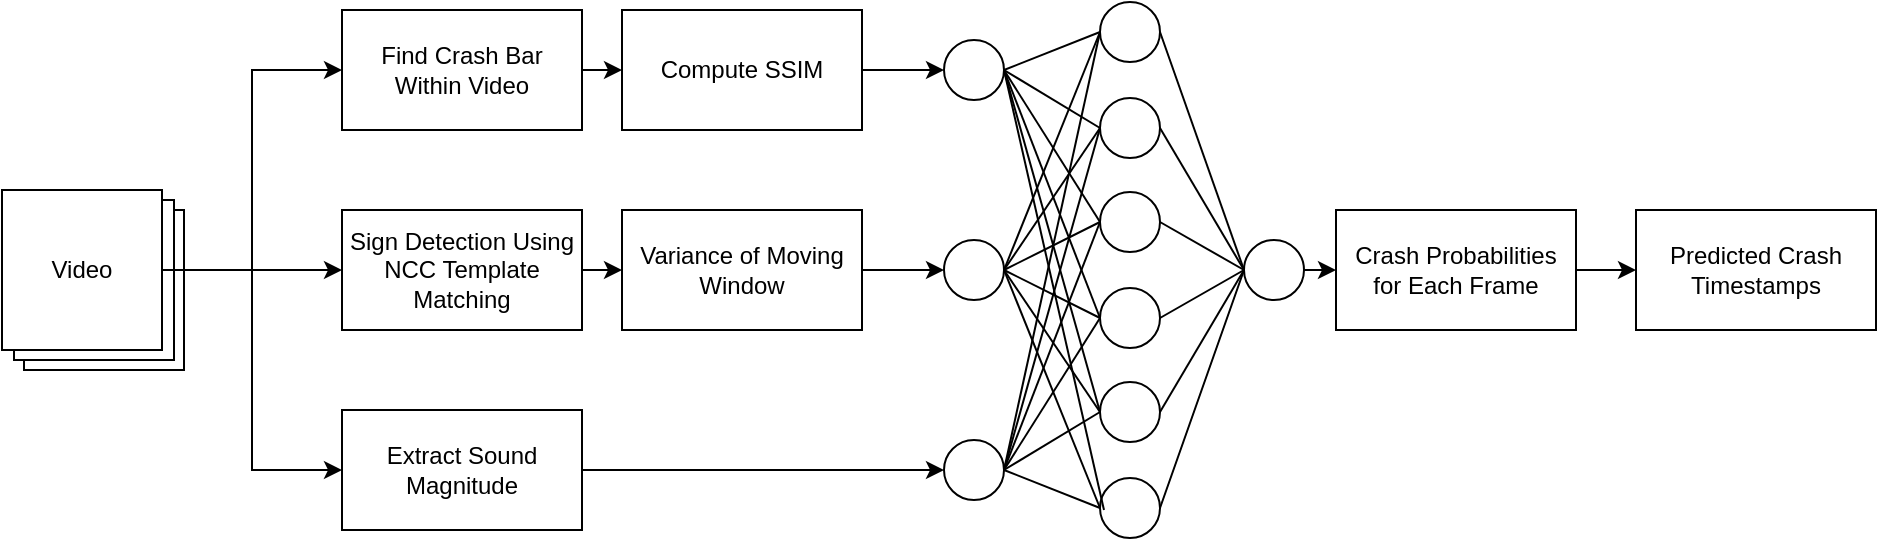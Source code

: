 <mxfile version="20.6.0" type="device"><diagram id="mprZVNBQXKw80l3MULfj" name="Page-1"><mxGraphModel dx="1043" dy="675" grid="1" gridSize="10" guides="1" tooltips="1" connect="1" arrows="1" fold="1" page="1" pageScale="1" pageWidth="1100" pageHeight="850" math="0" shadow="0"><root><mxCell id="0"/><mxCell id="1" parent="0"/><mxCell id="-1G8kHAy5ATI0shGLl2p-2" value="" style="whiteSpace=wrap;html=1;aspect=fixed;" vertex="1" parent="1"><mxGeometry x="24" y="240" width="80" height="80" as="geometry"/></mxCell><mxCell id="-1G8kHAy5ATI0shGLl2p-3" value="" style="whiteSpace=wrap;html=1;aspect=fixed;" vertex="1" parent="1"><mxGeometry x="19" y="235" width="80" height="80" as="geometry"/></mxCell><mxCell id="-1G8kHAy5ATI0shGLl2p-10" style="edgeStyle=orthogonalEdgeStyle;rounded=0;orthogonalLoop=1;jettySize=auto;html=1;exitX=1;exitY=0.5;exitDx=0;exitDy=0;entryX=0;entryY=0.5;entryDx=0;entryDy=0;" edge="1" parent="1" source="-1G8kHAy5ATI0shGLl2p-4" target="-1G8kHAy5ATI0shGLl2p-8"><mxGeometry relative="1" as="geometry"/></mxCell><mxCell id="-1G8kHAy5ATI0shGLl2p-11" style="edgeStyle=orthogonalEdgeStyle;rounded=0;orthogonalLoop=1;jettySize=auto;html=1;exitX=1;exitY=0.5;exitDx=0;exitDy=0;entryX=0;entryY=0.5;entryDx=0;entryDy=0;" edge="1" parent="1" source="-1G8kHAy5ATI0shGLl2p-4" target="-1G8kHAy5ATI0shGLl2p-7"><mxGeometry relative="1" as="geometry"/></mxCell><mxCell id="-1G8kHAy5ATI0shGLl2p-12" style="edgeStyle=orthogonalEdgeStyle;rounded=0;orthogonalLoop=1;jettySize=auto;html=1;exitX=1;exitY=0.5;exitDx=0;exitDy=0;entryX=0;entryY=0.5;entryDx=0;entryDy=0;" edge="1" parent="1" source="-1G8kHAy5ATI0shGLl2p-4" target="-1G8kHAy5ATI0shGLl2p-9"><mxGeometry relative="1" as="geometry"/></mxCell><mxCell id="-1G8kHAy5ATI0shGLl2p-4" value="Video" style="whiteSpace=wrap;html=1;aspect=fixed;" vertex="1" parent="1"><mxGeometry x="13" y="230" width="80" height="80" as="geometry"/></mxCell><mxCell id="-1G8kHAy5ATI0shGLl2p-28" style="edgeStyle=orthogonalEdgeStyle;rounded=0;orthogonalLoop=1;jettySize=auto;html=1;exitX=1;exitY=0.5;exitDx=0;exitDy=0;entryX=0;entryY=0.5;entryDx=0;entryDy=0;" edge="1" parent="1" source="-1G8kHAy5ATI0shGLl2p-7" target="-1G8kHAy5ATI0shGLl2p-19"><mxGeometry relative="1" as="geometry"/></mxCell><mxCell id="-1G8kHAy5ATI0shGLl2p-7" value="Extract Sound Magnitude" style="rounded=0;whiteSpace=wrap;html=1;" vertex="1" parent="1"><mxGeometry x="183" y="340" width="120" height="60" as="geometry"/></mxCell><mxCell id="-1G8kHAy5ATI0shGLl2p-14" style="edgeStyle=orthogonalEdgeStyle;rounded=0;orthogonalLoop=1;jettySize=auto;html=1;exitX=1;exitY=0.5;exitDx=0;exitDy=0;entryX=0;entryY=0.5;entryDx=0;entryDy=0;" edge="1" parent="1" source="-1G8kHAy5ATI0shGLl2p-8" target="-1G8kHAy5ATI0shGLl2p-13"><mxGeometry relative="1" as="geometry"/></mxCell><mxCell id="-1G8kHAy5ATI0shGLl2p-8" value="Sign Detection Using NCC Template Matching" style="rounded=0;whiteSpace=wrap;html=1;" vertex="1" parent="1"><mxGeometry x="183" y="240" width="120" height="60" as="geometry"/></mxCell><mxCell id="-1G8kHAy5ATI0shGLl2p-16" style="edgeStyle=orthogonalEdgeStyle;rounded=0;orthogonalLoop=1;jettySize=auto;html=1;exitX=1;exitY=0.5;exitDx=0;exitDy=0;entryX=0;entryY=0.5;entryDx=0;entryDy=0;" edge="1" parent="1" source="-1G8kHAy5ATI0shGLl2p-9" target="-1G8kHAy5ATI0shGLl2p-15"><mxGeometry relative="1" as="geometry"/></mxCell><mxCell id="-1G8kHAy5ATI0shGLl2p-9" value="Find Crash Bar &lt;br&gt;Within Video" style="rounded=0;whiteSpace=wrap;html=1;" vertex="1" parent="1"><mxGeometry x="183" y="140" width="120" height="60" as="geometry"/></mxCell><mxCell id="-1G8kHAy5ATI0shGLl2p-27" style="edgeStyle=orthogonalEdgeStyle;rounded=0;orthogonalLoop=1;jettySize=auto;html=1;exitX=1;exitY=0.5;exitDx=0;exitDy=0;entryX=0;entryY=0.5;entryDx=0;entryDy=0;" edge="1" parent="1" source="-1G8kHAy5ATI0shGLl2p-13" target="-1G8kHAy5ATI0shGLl2p-18"><mxGeometry relative="1" as="geometry"/></mxCell><mxCell id="-1G8kHAy5ATI0shGLl2p-13" value="Variance of Moving Window" style="rounded=0;whiteSpace=wrap;html=1;" vertex="1" parent="1"><mxGeometry x="323" y="240" width="120" height="60" as="geometry"/></mxCell><mxCell id="-1G8kHAy5ATI0shGLl2p-29" style="edgeStyle=orthogonalEdgeStyle;rounded=0;orthogonalLoop=1;jettySize=auto;html=1;exitX=1;exitY=0.5;exitDx=0;exitDy=0;entryX=0;entryY=0.5;entryDx=0;entryDy=0;" edge="1" parent="1" source="-1G8kHAy5ATI0shGLl2p-15" target="-1G8kHAy5ATI0shGLl2p-20"><mxGeometry relative="1" as="geometry"/></mxCell><mxCell id="-1G8kHAy5ATI0shGLl2p-15" value="Compute SSIM" style="rounded=0;whiteSpace=wrap;html=1;" vertex="1" parent="1"><mxGeometry x="323" y="140" width="120" height="60" as="geometry"/></mxCell><mxCell id="-1G8kHAy5ATI0shGLl2p-18" value="" style="ellipse;whiteSpace=wrap;html=1;aspect=fixed;" vertex="1" parent="1"><mxGeometry x="484" y="255" width="30" height="30" as="geometry"/></mxCell><mxCell id="-1G8kHAy5ATI0shGLl2p-19" value="" style="ellipse;whiteSpace=wrap;html=1;aspect=fixed;" vertex="1" parent="1"><mxGeometry x="484" y="355" width="30" height="30" as="geometry"/></mxCell><mxCell id="-1G8kHAy5ATI0shGLl2p-20" value="" style="ellipse;whiteSpace=wrap;html=1;aspect=fixed;" vertex="1" parent="1"><mxGeometry x="484" y="155" width="30" height="30" as="geometry"/></mxCell><mxCell id="-1G8kHAy5ATI0shGLl2p-21" value="" style="ellipse;whiteSpace=wrap;html=1;aspect=fixed;" vertex="1" parent="1"><mxGeometry x="562" y="231" width="30" height="30" as="geometry"/></mxCell><mxCell id="-1G8kHAy5ATI0shGLl2p-22" value="" style="ellipse;whiteSpace=wrap;html=1;aspect=fixed;" vertex="1" parent="1"><mxGeometry x="562" y="326" width="30" height="30" as="geometry"/></mxCell><mxCell id="-1G8kHAy5ATI0shGLl2p-23" value="" style="ellipse;whiteSpace=wrap;html=1;aspect=fixed;" vertex="1" parent="1"><mxGeometry x="562" y="136" width="30" height="30" as="geometry"/></mxCell><mxCell id="-1G8kHAy5ATI0shGLl2p-24" value="" style="ellipse;whiteSpace=wrap;html=1;aspect=fixed;" vertex="1" parent="1"><mxGeometry x="562" y="279" width="30" height="30" as="geometry"/></mxCell><mxCell id="-1G8kHAy5ATI0shGLl2p-25" value="" style="ellipse;whiteSpace=wrap;html=1;aspect=fixed;" vertex="1" parent="1"><mxGeometry x="562" y="374" width="30" height="30" as="geometry"/></mxCell><mxCell id="-1G8kHAy5ATI0shGLl2p-26" value="" style="ellipse;whiteSpace=wrap;html=1;aspect=fixed;" vertex="1" parent="1"><mxGeometry x="562" y="184" width="30" height="30" as="geometry"/></mxCell><mxCell id="-1G8kHAy5ATI0shGLl2p-35" value="" style="endArrow=none;html=1;rounded=0;entryX=0;entryY=0.5;entryDx=0;entryDy=0;exitX=1;exitY=0.5;exitDx=0;exitDy=0;" edge="1" parent="1" source="-1G8kHAy5ATI0shGLl2p-18" target="-1G8kHAy5ATI0shGLl2p-21"><mxGeometry width="50" height="50" relative="1" as="geometry"><mxPoint x="464" y="330" as="sourcePoint"/><mxPoint x="514" y="280" as="targetPoint"/></mxGeometry></mxCell><mxCell id="-1G8kHAy5ATI0shGLl2p-36" value="" style="endArrow=none;html=1;rounded=0;entryX=0;entryY=0.5;entryDx=0;entryDy=0;exitX=1;exitY=0.5;exitDx=0;exitDy=0;" edge="1" parent="1" source="-1G8kHAy5ATI0shGLl2p-18" target="-1G8kHAy5ATI0shGLl2p-23"><mxGeometry width="50" height="50" relative="1" as="geometry"><mxPoint x="464" y="330" as="sourcePoint"/><mxPoint x="514" y="280" as="targetPoint"/></mxGeometry></mxCell><mxCell id="-1G8kHAy5ATI0shGLl2p-37" value="" style="endArrow=none;html=1;rounded=0;entryX=0;entryY=0.5;entryDx=0;entryDy=0;" edge="1" parent="1" target="-1G8kHAy5ATI0shGLl2p-26"><mxGeometry width="50" height="50" relative="1" as="geometry"><mxPoint x="514" y="270" as="sourcePoint"/><mxPoint x="514" y="280" as="targetPoint"/></mxGeometry></mxCell><mxCell id="-1G8kHAy5ATI0shGLl2p-38" value="" style="endArrow=none;html=1;rounded=0;entryX=0;entryY=0.5;entryDx=0;entryDy=0;exitX=1;exitY=0.5;exitDx=0;exitDy=0;" edge="1" parent="1" source="-1G8kHAy5ATI0shGLl2p-18" target="-1G8kHAy5ATI0shGLl2p-24"><mxGeometry width="50" height="50" relative="1" as="geometry"><mxPoint x="464" y="330" as="sourcePoint"/><mxPoint x="514" y="280" as="targetPoint"/></mxGeometry></mxCell><mxCell id="-1G8kHAy5ATI0shGLl2p-39" value="" style="endArrow=none;html=1;rounded=0;entryX=0;entryY=0.5;entryDx=0;entryDy=0;" edge="1" parent="1" target="-1G8kHAy5ATI0shGLl2p-22"><mxGeometry width="50" height="50" relative="1" as="geometry"><mxPoint x="514" y="270" as="sourcePoint"/><mxPoint x="514" y="280" as="targetPoint"/></mxGeometry></mxCell><mxCell id="-1G8kHAy5ATI0shGLl2p-40" value="" style="endArrow=none;html=1;rounded=0;exitX=0;exitY=0.5;exitDx=0;exitDy=0;" edge="1" parent="1" source="-1G8kHAy5ATI0shGLl2p-25"><mxGeometry width="50" height="50" relative="1" as="geometry"><mxPoint x="464" y="330" as="sourcePoint"/><mxPoint x="514" y="270" as="targetPoint"/></mxGeometry></mxCell><mxCell id="-1G8kHAy5ATI0shGLl2p-41" value="" style="endArrow=none;html=1;rounded=0;entryX=0;entryY=0.5;entryDx=0;entryDy=0;" edge="1" parent="1" target="-1G8kHAy5ATI0shGLl2p-25"><mxGeometry width="50" height="50" relative="1" as="geometry"><mxPoint x="514" y="370" as="sourcePoint"/><mxPoint x="514" y="280" as="targetPoint"/></mxGeometry></mxCell><mxCell id="-1G8kHAy5ATI0shGLl2p-42" value="" style="endArrow=none;html=1;rounded=0;entryX=0;entryY=0.5;entryDx=0;entryDy=0;exitX=1;exitY=0.5;exitDx=0;exitDy=0;" edge="1" parent="1" source="-1G8kHAy5ATI0shGLl2p-19" target="-1G8kHAy5ATI0shGLl2p-22"><mxGeometry width="50" height="50" relative="1" as="geometry"><mxPoint x="464" y="330" as="sourcePoint"/><mxPoint x="514" y="280" as="targetPoint"/></mxGeometry></mxCell><mxCell id="-1G8kHAy5ATI0shGLl2p-43" value="" style="endArrow=none;html=1;rounded=0;entryX=0;entryY=0.5;entryDx=0;entryDy=0;exitX=1;exitY=0.5;exitDx=0;exitDy=0;" edge="1" parent="1" source="-1G8kHAy5ATI0shGLl2p-19" target="-1G8kHAy5ATI0shGLl2p-24"><mxGeometry width="50" height="50" relative="1" as="geometry"><mxPoint x="464" y="330" as="sourcePoint"/><mxPoint x="514" y="280" as="targetPoint"/></mxGeometry></mxCell><mxCell id="-1G8kHAy5ATI0shGLl2p-44" value="" style="endArrow=none;html=1;rounded=0;entryX=0;entryY=0.5;entryDx=0;entryDy=0;exitX=1;exitY=0.5;exitDx=0;exitDy=0;" edge="1" parent="1" source="-1G8kHAy5ATI0shGLl2p-19" target="-1G8kHAy5ATI0shGLl2p-21"><mxGeometry width="50" height="50" relative="1" as="geometry"><mxPoint x="464" y="330" as="sourcePoint"/><mxPoint x="514" y="280" as="targetPoint"/></mxGeometry></mxCell><mxCell id="-1G8kHAy5ATI0shGLl2p-45" value="" style="endArrow=none;html=1;rounded=0;entryX=0;entryY=0.5;entryDx=0;entryDy=0;" edge="1" parent="1" target="-1G8kHAy5ATI0shGLl2p-26"><mxGeometry width="50" height="50" relative="1" as="geometry"><mxPoint x="514" y="370" as="sourcePoint"/><mxPoint x="544" y="200" as="targetPoint"/></mxGeometry></mxCell><mxCell id="-1G8kHAy5ATI0shGLl2p-46" value="" style="endArrow=none;html=1;rounded=0;entryX=0;entryY=0.5;entryDx=0;entryDy=0;exitX=1;exitY=0.5;exitDx=0;exitDy=0;" edge="1" parent="1" source="-1G8kHAy5ATI0shGLl2p-19" target="-1G8kHAy5ATI0shGLl2p-23"><mxGeometry width="50" height="50" relative="1" as="geometry"><mxPoint x="464" y="330" as="sourcePoint"/><mxPoint x="514" y="280" as="targetPoint"/></mxGeometry></mxCell><mxCell id="-1G8kHAy5ATI0shGLl2p-47" value="" style="endArrow=none;html=1;rounded=0;exitX=1;exitY=0.5;exitDx=0;exitDy=0;" edge="1" parent="1" source="-1G8kHAy5ATI0shGLl2p-20"><mxGeometry width="50" height="50" relative="1" as="geometry"><mxPoint x="464" y="330" as="sourcePoint"/><mxPoint x="564" y="390" as="targetPoint"/></mxGeometry></mxCell><mxCell id="-1G8kHAy5ATI0shGLl2p-48" value="" style="endArrow=none;html=1;rounded=0;entryX=0;entryY=0.5;entryDx=0;entryDy=0;" edge="1" parent="1" target="-1G8kHAy5ATI0shGLl2p-22"><mxGeometry width="50" height="50" relative="1" as="geometry"><mxPoint x="514" y="170" as="sourcePoint"/><mxPoint x="514" y="280" as="targetPoint"/></mxGeometry></mxCell><mxCell id="-1G8kHAy5ATI0shGLl2p-49" value="" style="endArrow=none;html=1;rounded=0;entryX=0;entryY=0.5;entryDx=0;entryDy=0;exitX=1;exitY=0.5;exitDx=0;exitDy=0;" edge="1" parent="1" source="-1G8kHAy5ATI0shGLl2p-20" target="-1G8kHAy5ATI0shGLl2p-24"><mxGeometry width="50" height="50" relative="1" as="geometry"><mxPoint x="464" y="330" as="sourcePoint"/><mxPoint x="514" y="280" as="targetPoint"/></mxGeometry></mxCell><mxCell id="-1G8kHAy5ATI0shGLl2p-50" value="" style="endArrow=none;html=1;rounded=0;entryX=0;entryY=0.5;entryDx=0;entryDy=0;exitX=1;exitY=0.5;exitDx=0;exitDy=0;" edge="1" parent="1" source="-1G8kHAy5ATI0shGLl2p-20" target="-1G8kHAy5ATI0shGLl2p-21"><mxGeometry width="50" height="50" relative="1" as="geometry"><mxPoint x="464" y="330" as="sourcePoint"/><mxPoint x="514" y="280" as="targetPoint"/></mxGeometry></mxCell><mxCell id="-1G8kHAy5ATI0shGLl2p-51" value="" style="endArrow=none;html=1;rounded=0;entryX=0;entryY=0.5;entryDx=0;entryDy=0;exitX=1;exitY=0.5;exitDx=0;exitDy=0;" edge="1" parent="1" source="-1G8kHAy5ATI0shGLl2p-20" target="-1G8kHAy5ATI0shGLl2p-26"><mxGeometry width="50" height="50" relative="1" as="geometry"><mxPoint x="464" y="330" as="sourcePoint"/><mxPoint x="514" y="280" as="targetPoint"/></mxGeometry></mxCell><mxCell id="-1G8kHAy5ATI0shGLl2p-52" value="" style="endArrow=none;html=1;rounded=0;entryX=0;entryY=0.5;entryDx=0;entryDy=0;exitX=1;exitY=0.5;exitDx=0;exitDy=0;" edge="1" parent="1" source="-1G8kHAy5ATI0shGLl2p-20" target="-1G8kHAy5ATI0shGLl2p-23"><mxGeometry width="50" height="50" relative="1" as="geometry"><mxPoint x="464" y="330" as="sourcePoint"/><mxPoint x="514" y="280" as="targetPoint"/></mxGeometry></mxCell><mxCell id="-1G8kHAy5ATI0shGLl2p-65" style="edgeStyle=orthogonalEdgeStyle;rounded=0;orthogonalLoop=1;jettySize=auto;html=1;exitX=1;exitY=0.5;exitDx=0;exitDy=0;entryX=0;entryY=0.5;entryDx=0;entryDy=0;" edge="1" parent="1" source="-1G8kHAy5ATI0shGLl2p-53" target="-1G8kHAy5ATI0shGLl2p-66"><mxGeometry relative="1" as="geometry"><mxPoint x="680" y="271" as="targetPoint"/></mxGeometry></mxCell><mxCell id="-1G8kHAy5ATI0shGLl2p-53" value="" style="ellipse;whiteSpace=wrap;html=1;aspect=fixed;" vertex="1" parent="1"><mxGeometry x="634" y="255" width="30" height="30" as="geometry"/></mxCell><mxCell id="-1G8kHAy5ATI0shGLl2p-54" value="" style="endArrow=none;html=1;rounded=0;entryX=0;entryY=0.5;entryDx=0;entryDy=0;exitX=1;exitY=0.5;exitDx=0;exitDy=0;" edge="1" parent="1" source="-1G8kHAy5ATI0shGLl2p-23" target="-1G8kHAy5ATI0shGLl2p-53"><mxGeometry width="50" height="50" relative="1" as="geometry"><mxPoint x="414" y="230" as="sourcePoint"/><mxPoint x="464" y="180" as="targetPoint"/></mxGeometry></mxCell><mxCell id="-1G8kHAy5ATI0shGLl2p-56" value="" style="endArrow=none;html=1;rounded=0;entryX=0;entryY=0.5;entryDx=0;entryDy=0;exitX=1;exitY=0.5;exitDx=0;exitDy=0;" edge="1" parent="1" source="-1G8kHAy5ATI0shGLl2p-26" target="-1G8kHAy5ATI0shGLl2p-53"><mxGeometry width="50" height="50" relative="1" as="geometry"><mxPoint x="414" y="230" as="sourcePoint"/><mxPoint x="464" y="180" as="targetPoint"/></mxGeometry></mxCell><mxCell id="-1G8kHAy5ATI0shGLl2p-57" value="" style="endArrow=none;html=1;rounded=0;entryX=0;entryY=0.5;entryDx=0;entryDy=0;exitX=1;exitY=0.5;exitDx=0;exitDy=0;" edge="1" parent="1" source="-1G8kHAy5ATI0shGLl2p-21" target="-1G8kHAy5ATI0shGLl2p-53"><mxGeometry width="50" height="50" relative="1" as="geometry"><mxPoint x="414" y="230" as="sourcePoint"/><mxPoint x="564" y="220" as="targetPoint"/></mxGeometry></mxCell><mxCell id="-1G8kHAy5ATI0shGLl2p-59" value="" style="endArrow=none;html=1;rounded=0;entryX=0;entryY=0.5;entryDx=0;entryDy=0;exitX=1;exitY=0.5;exitDx=0;exitDy=0;" edge="1" parent="1" source="-1G8kHAy5ATI0shGLl2p-24" target="-1G8kHAy5ATI0shGLl2p-53"><mxGeometry width="50" height="50" relative="1" as="geometry"><mxPoint x="414" y="230" as="sourcePoint"/><mxPoint x="464" y="180" as="targetPoint"/></mxGeometry></mxCell><mxCell id="-1G8kHAy5ATI0shGLl2p-61" value="" style="endArrow=none;html=1;rounded=0;exitX=1;exitY=0.5;exitDx=0;exitDy=0;" edge="1" parent="1" source="-1G8kHAy5ATI0shGLl2p-22"><mxGeometry width="50" height="50" relative="1" as="geometry"><mxPoint x="602" y="304" as="sourcePoint"/><mxPoint x="634" y="270" as="targetPoint"/></mxGeometry></mxCell><mxCell id="-1G8kHAy5ATI0shGLl2p-62" value="" style="endArrow=none;html=1;rounded=0;exitX=1;exitY=0.5;exitDx=0;exitDy=0;" edge="1" parent="1" source="-1G8kHAy5ATI0shGLl2p-25"><mxGeometry width="50" height="50" relative="1" as="geometry"><mxPoint x="602" y="351" as="sourcePoint"/><mxPoint x="634" y="270" as="targetPoint"/></mxGeometry></mxCell><mxCell id="-1G8kHAy5ATI0shGLl2p-68" style="edgeStyle=orthogonalEdgeStyle;rounded=0;orthogonalLoop=1;jettySize=auto;html=1;exitX=1;exitY=0.5;exitDx=0;exitDy=0;entryX=0;entryY=0.5;entryDx=0;entryDy=0;" edge="1" parent="1" source="-1G8kHAy5ATI0shGLl2p-66" target="-1G8kHAy5ATI0shGLl2p-67"><mxGeometry relative="1" as="geometry"/></mxCell><mxCell id="-1G8kHAy5ATI0shGLl2p-66" value="Crash Probabilities for Each Frame" style="rounded=0;whiteSpace=wrap;html=1;" vertex="1" parent="1"><mxGeometry x="680" y="240" width="120" height="60" as="geometry"/></mxCell><mxCell id="-1G8kHAy5ATI0shGLl2p-67" value="Predicted Crash Timestamps" style="rounded=0;whiteSpace=wrap;html=1;" vertex="1" parent="1"><mxGeometry x="830" y="240" width="120" height="60" as="geometry"/></mxCell></root></mxGraphModel></diagram></mxfile>